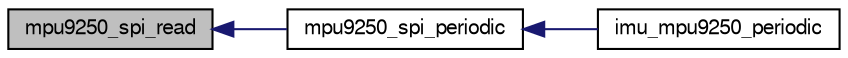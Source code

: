 digraph "mpu9250_spi_read"
{
  edge [fontname="FreeSans",fontsize="10",labelfontname="FreeSans",labelfontsize="10"];
  node [fontname="FreeSans",fontsize="10",shape=record];
  rankdir="LR";
  Node1 [label="mpu9250_spi_read",height=0.2,width=0.4,color="black", fillcolor="grey75", style="filled", fontcolor="black"];
  Node1 -> Node2 [dir="back",color="midnightblue",fontsize="10",style="solid",fontname="FreeSans"];
  Node2 [label="mpu9250_spi_periodic",height=0.2,width=0.4,color="black", fillcolor="white", style="filled",URL="$mpu9250__spi_8h.html#a7084b87018d7fa1b0693a41d01bc3f7f",tooltip="convenience function: read or start configuration if not already initialized "];
  Node2 -> Node3 [dir="back",color="midnightblue",fontsize="10",style="solid",fontname="FreeSans"];
  Node3 [label="imu_mpu9250_periodic",height=0.2,width=0.4,color="black", fillcolor="white", style="filled",URL="$imu__mpu9250__spi_8c.html#a38ba54b488a6adbea2dfb5a060d5d8b5"];
}

